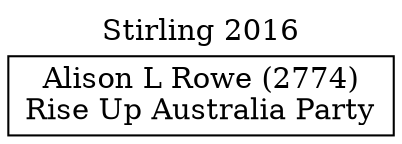 // House preference flow
digraph "Alison L Rowe (2774)_Stirling_2016" {
	graph [label="Stirling 2016" labelloc=t mclimit=2]
	node [shape=box]
	"Alison L Rowe (2774)" [label="Alison L Rowe (2774)
Rise Up Australia Party"]
}
